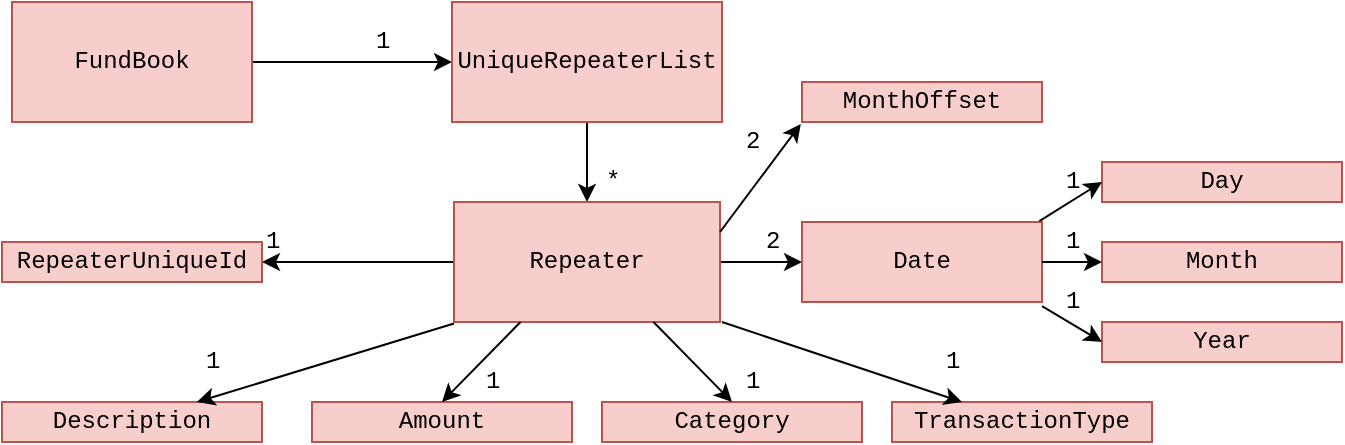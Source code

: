 <mxfile version="12.2.3" type="google" pages="1"><diagram id="569yluvsXqPD-Jvl0iXE" name="Page-1"><mxGraphModel dx="853" dy="462" grid="1" gridSize="10" guides="1" tooltips="1" connect="1" arrows="1" fold="1" page="1" pageScale="1" pageWidth="850" pageHeight="1100" math="0" shadow="0"><root><mxCell id="0"/><mxCell id="1" parent="0"/><mxCell id="Gq4aPuuVWfRwV9FmiE4b-4" style="edgeStyle=orthogonalEdgeStyle;rounded=0;orthogonalLoop=1;jettySize=auto;html=1;exitX=1;exitY=0.5;exitDx=0;exitDy=0;entryX=0;entryY=0.5;entryDx=0;entryDy=0;fontFamily=Courier New;" edge="1" parent="1" source="Gq4aPuuVWfRwV9FmiE4b-1" target="Gq4aPuuVWfRwV9FmiE4b-3"><mxGeometry relative="1" as="geometry"/></mxCell><mxCell id="Gq4aPuuVWfRwV9FmiE4b-1" value="&lt;font&gt;FundBook&lt;br&gt;&lt;/font&gt;" style="rounded=0;whiteSpace=wrap;html=1;fillColor=#f8cecc;strokeColor=#b85450;fontFamily=Courier New;" vertex="1" parent="1"><mxGeometry x="145" y="30" width="120" height="60" as="geometry"/></mxCell><mxCell id="Gq4aPuuVWfRwV9FmiE4b-2" value="1" style="text;html=1;resizable=0;points=[];autosize=1;align=left;verticalAlign=top;spacingTop=-4;fontFamily=Courier New;" vertex="1" parent="1"><mxGeometry x="325" y="40" width="20" height="20" as="geometry"/></mxCell><mxCell id="Gq4aPuuVWfRwV9FmiE4b-6" style="edgeStyle=orthogonalEdgeStyle;rounded=0;orthogonalLoop=1;jettySize=auto;html=1;exitX=0.5;exitY=1;exitDx=0;exitDy=0;entryX=0.5;entryY=0;entryDx=0;entryDy=0;fontFamily=Courier New;" edge="1" parent="1" source="Gq4aPuuVWfRwV9FmiE4b-3" target="Gq4aPuuVWfRwV9FmiE4b-5"><mxGeometry relative="1" as="geometry"/></mxCell><mxCell id="Gq4aPuuVWfRwV9FmiE4b-3" value="&lt;font&gt;UniqueRepeaterList&lt;/font&gt;" style="rounded=0;whiteSpace=wrap;html=1;fillColor=#f8cecc;strokeColor=#b85450;fontFamily=Courier New;" vertex="1" parent="1"><mxGeometry x="365" y="30" width="135" height="60" as="geometry"/></mxCell><mxCell id="Gq4aPuuVWfRwV9FmiE4b-11" style="edgeStyle=orthogonalEdgeStyle;rounded=0;orthogonalLoop=1;jettySize=auto;html=1;entryX=1;entryY=0.5;entryDx=0;entryDy=0;fontFamily=Courier New;" edge="1" parent="1" source="Gq4aPuuVWfRwV9FmiE4b-5" target="Gq4aPuuVWfRwV9FmiE4b-8"><mxGeometry relative="1" as="geometry"/></mxCell><mxCell id="Gq4aPuuVWfRwV9FmiE4b-31" style="edgeStyle=orthogonalEdgeStyle;rounded=0;orthogonalLoop=1;jettySize=auto;html=1;entryX=0;entryY=0.5;entryDx=0;entryDy=0;fontFamily=Courier New;" edge="1" parent="1" source="Gq4aPuuVWfRwV9FmiE4b-5" target="Gq4aPuuVWfRwV9FmiE4b-30"><mxGeometry relative="1" as="geometry"/></mxCell><mxCell id="Gq4aPuuVWfRwV9FmiE4b-5" value="Repeater" style="rounded=0;whiteSpace=wrap;html=1;fillColor=#f8cecc;strokeColor=#b85450;fontFamily=Courier New;" vertex="1" parent="1"><mxGeometry x="366" y="130" width="133" height="60" as="geometry"/></mxCell><mxCell id="Gq4aPuuVWfRwV9FmiE4b-7" value="*" style="text;html=1;resizable=0;points=[];autosize=1;align=left;verticalAlign=top;spacingTop=-4;fontFamily=Courier New;" vertex="1" parent="1"><mxGeometry x="440" y="110" width="20" height="20" as="geometry"/></mxCell><mxCell id="Gq4aPuuVWfRwV9FmiE4b-8" value="&lt;font&gt;RepeaterUniqueId&lt;/font&gt;" style="rounded=0;whiteSpace=wrap;html=1;fillColor=#f8cecc;strokeColor=#b85450;fontFamily=Courier New;" vertex="1" parent="1"><mxGeometry x="140" y="150" width="130" height="20" as="geometry"/></mxCell><mxCell id="Gq4aPuuVWfRwV9FmiE4b-12" value="1" style="text;html=1;resizable=0;points=[];autosize=1;align=left;verticalAlign=top;spacingTop=-4;fontFamily=Courier New;" vertex="1" parent="1"><mxGeometry x="270" y="140" width="20" height="20" as="geometry"/></mxCell><mxCell id="Gq4aPuuVWfRwV9FmiE4b-15" value="&lt;font&gt;Description&lt;/font&gt;" style="rounded=0;whiteSpace=wrap;html=1;fillColor=#f8cecc;strokeColor=#b85450;fontFamily=Courier New;" vertex="1" parent="1"><mxGeometry x="140" y="230" width="130" height="20" as="geometry"/></mxCell><mxCell id="Gq4aPuuVWfRwV9FmiE4b-16" value="&lt;font&gt;Amount&lt;/font&gt;" style="rounded=0;whiteSpace=wrap;html=1;fillColor=#f8cecc;strokeColor=#b85450;fontFamily=Courier New;" vertex="1" parent="1"><mxGeometry x="295" y="230" width="130" height="20" as="geometry"/></mxCell><mxCell id="Gq4aPuuVWfRwV9FmiE4b-17" value="&lt;font&gt;Category&lt;/font&gt;&lt;span style=&quot;color: rgba(0, 0, 0, 0); font-size: 0px; white-space: nowrap;&quot;&gt;%3CmxGraphModel%3E%3Croot%3E%3CmxCell%20id%3D%220%22%2F%3E%3CmxCell%20id%3D%221%22%20parent%3D%220%22%2F%3E%3CmxCell%20id%3D%222%22%20value%3D%22%26lt%3Bfont%20face%3D%26quot%3BCourier%20New%26quot%3B%26gt%3BRepeaterUniqueId%26lt%3B%2Ffont%26gt%3B%22%20style%3D%22rounded%3D0%3BwhiteSpace%3Dwrap%3Bhtml%3D1%3BfillColor%3D%23f8cecc%3BstrokeColor%3D%23b85450%3B%22%20vertex%3D%221%22%20parent%3D%221%22%3E%3CmxGeometry%20x%3D%22130%22%20y%3D%22150%22%20width%3D%22130%22%20height%3D%2220%22%20as%3D%22geometry%22%2F%3E%3C%2FmxCell%3E%3C%2Froot%3E%3C%2FmxGraphModel%3E&lt;/span&gt;&lt;span style=&quot;color: rgba(0, 0, 0, 0); font-size: 0px; white-space: nowrap;&quot;&gt;%3CmxGraphModel%3E%3Croot%3E%3CmxCell%20id%3D%220%22%2F%3E%3CmxCell%20id%3D%221%22%20parent%3D%220%22%2F%3E%3CmxCell%20id%3D%222%22%20value%3D%22%26lt%3Bfont%20face%3D%26quot%3BCourier%20New%26quot%3B%26gt%3BRepeaterUniqueId%26lt%3B%2Ffont%26gt%3B%22%20style%3D%22rounded%3D0%3BwhiteSpace%3Dwrap%3Bhtml%3D1%3BfillColor%3D%23f8cecc%3BstrokeColor%3D%23b85450%3B%22%20vertex%3D%221%22%20parent%3D%221%22%3E%3CmxGeometry%20x%3D%22130%22%20y%3D%22150%22%20width%3D%22130%22%20height%3D%2220%22%20as%3D%22geometry%22%2F%3E%3C%2FmxCell%3E%3C%2Froot%3E%3C%2FmxGraphModel%3E&lt;/span&gt;" style="rounded=0;whiteSpace=wrap;html=1;fillColor=#f8cecc;strokeColor=#b85450;fontFamily=Courier New;" vertex="1" parent="1"><mxGeometry x="440" y="230" width="130" height="20" as="geometry"/></mxCell><mxCell id="Gq4aPuuVWfRwV9FmiE4b-18" value="&lt;font&gt;TransactionType&lt;/font&gt;" style="rounded=0;whiteSpace=wrap;html=1;fillColor=#f8cecc;strokeColor=#b85450;fontFamily=Courier New;" vertex="1" parent="1"><mxGeometry x="585" y="230" width="130" height="20" as="geometry"/></mxCell><mxCell id="Gq4aPuuVWfRwV9FmiE4b-21" value="" style="endArrow=classic;html=1;exitX=0;exitY=1.013;exitDx=0;exitDy=0;exitPerimeter=0;entryX=0.75;entryY=0;entryDx=0;entryDy=0;fontFamily=Courier New;" edge="1" parent="1" source="Gq4aPuuVWfRwV9FmiE4b-5" target="Gq4aPuuVWfRwV9FmiE4b-15"><mxGeometry width="50" height="50" relative="1" as="geometry"><mxPoint x="20" y="320" as="sourcePoint"/><mxPoint x="220" y="220" as="targetPoint"/></mxGeometry></mxCell><mxCell id="Gq4aPuuVWfRwV9FmiE4b-22" value="" style="endArrow=classic;html=1;exitX=0.25;exitY=1;exitDx=0;exitDy=0;entryX=0.5;entryY=0;entryDx=0;entryDy=0;fontFamily=Courier New;" edge="1" parent="1" source="Gq4aPuuVWfRwV9FmiE4b-5" target="Gq4aPuuVWfRwV9FmiE4b-16"><mxGeometry width="50" height="50" relative="1" as="geometry"><mxPoint x="50" y="320" as="sourcePoint"/><mxPoint x="100" y="270" as="targetPoint"/></mxGeometry></mxCell><mxCell id="Gq4aPuuVWfRwV9FmiE4b-23" value="" style="endArrow=classic;html=1;exitX=0.75;exitY=1;exitDx=0;exitDy=0;entryX=0.5;entryY=0;entryDx=0;entryDy=0;fontFamily=Courier New;" edge="1" parent="1" source="Gq4aPuuVWfRwV9FmiE4b-5" target="Gq4aPuuVWfRwV9FmiE4b-17"><mxGeometry width="50" height="50" relative="1" as="geometry"><mxPoint x="50" y="320" as="sourcePoint"/><mxPoint x="100" y="270" as="targetPoint"/></mxGeometry></mxCell><mxCell id="Gq4aPuuVWfRwV9FmiE4b-24" value="" style="endArrow=classic;html=1;fontFamily=Courier New;" edge="1" parent="1" target="Gq4aPuuVWfRwV9FmiE4b-18"><mxGeometry width="50" height="50" relative="1" as="geometry"><mxPoint x="500" y="190" as="sourcePoint"/><mxPoint x="570" y="170" as="targetPoint"/></mxGeometry></mxCell><mxCell id="Gq4aPuuVWfRwV9FmiE4b-25" value="1" style="text;html=1;resizable=0;points=[];autosize=1;align=left;verticalAlign=top;spacingTop=-4;fontFamily=Courier New;" vertex="1" parent="1"><mxGeometry x="240" y="200" width="20" height="20" as="geometry"/></mxCell><mxCell id="Gq4aPuuVWfRwV9FmiE4b-26" value="1" style="text;html=1;resizable=0;points=[];autosize=1;align=left;verticalAlign=top;spacingTop=-4;fontFamily=Courier New;" vertex="1" parent="1"><mxGeometry x="380" y="210" width="20" height="20" as="geometry"/></mxCell><mxCell id="Gq4aPuuVWfRwV9FmiE4b-27" value="1" style="text;html=1;resizable=0;points=[];autosize=1;align=left;verticalAlign=top;spacingTop=-4;fontFamily=Courier New;" vertex="1" parent="1"><mxGeometry x="510" y="210" width="20" height="20" as="geometry"/></mxCell><mxCell id="Gq4aPuuVWfRwV9FmiE4b-28" value="1" style="text;html=1;resizable=0;points=[];autosize=1;align=left;verticalAlign=top;spacingTop=-4;fontFamily=Courier New;" vertex="1" parent="1"><mxGeometry x="610" y="200" width="20" height="20" as="geometry"/></mxCell><mxCell id="Gq4aPuuVWfRwV9FmiE4b-29" value="&lt;font&gt;MonthOffset&lt;/font&gt;" style="rounded=0;whiteSpace=wrap;html=1;fillColor=#f8cecc;strokeColor=#b85450;fontFamily=Courier New;" vertex="1" parent="1"><mxGeometry x="540" y="70" width="120" height="20" as="geometry"/></mxCell><mxCell id="Gq4aPuuVWfRwV9FmiE4b-30" value="&lt;font&gt;Date&lt;/font&gt;" style="rounded=0;whiteSpace=wrap;html=1;fillColor=#f8cecc;strokeColor=#b85450;fontFamily=Courier New;" vertex="1" parent="1"><mxGeometry x="540" y="140" width="120" height="40" as="geometry"/></mxCell><mxCell id="Gq4aPuuVWfRwV9FmiE4b-32" value="" style="endArrow=classic;html=1;exitX=1;exitY=0.25;exitDx=0;exitDy=0;entryX=-0.005;entryY=1.049;entryDx=0;entryDy=0;entryPerimeter=0;fontFamily=Courier New;" edge="1" parent="1" source="Gq4aPuuVWfRwV9FmiE4b-5" target="Gq4aPuuVWfRwV9FmiE4b-29"><mxGeometry width="50" height="50" relative="1" as="geometry"><mxPoint x="320" y="320" as="sourcePoint"/><mxPoint x="370" y="270" as="targetPoint"/></mxGeometry></mxCell><mxCell id="Gq4aPuuVWfRwV9FmiE4b-33" value="&lt;font&gt;Day&lt;/font&gt;" style="rounded=0;whiteSpace=wrap;html=1;fillColor=#f8cecc;strokeColor=#b85450;fontFamily=Courier New;" vertex="1" parent="1"><mxGeometry x="690" y="110" width="120" height="20" as="geometry"/></mxCell><mxCell id="Gq4aPuuVWfRwV9FmiE4b-34" value="&lt;font&gt;Month&lt;/font&gt;" style="rounded=0;whiteSpace=wrap;html=1;fillColor=#f8cecc;strokeColor=#b85450;fontFamily=Courier New;" vertex="1" parent="1"><mxGeometry x="690" y="150" width="120" height="20" as="geometry"/></mxCell><mxCell id="Gq4aPuuVWfRwV9FmiE4b-35" value="&lt;font&gt;Year&lt;/font&gt;" style="rounded=0;whiteSpace=wrap;html=1;fillColor=#f8cecc;strokeColor=#b85450;fontFamily=Courier New;" vertex="1" parent="1"><mxGeometry x="690" y="190" width="120" height="20" as="geometry"/></mxCell><mxCell id="Gq4aPuuVWfRwV9FmiE4b-36" value="" style="endArrow=classic;html=1;exitX=0.989;exitY=-0.012;exitDx=0;exitDy=0;exitPerimeter=0;entryX=0;entryY=0.5;entryDx=0;entryDy=0;fontFamily=Courier New;" edge="1" parent="1" source="Gq4aPuuVWfRwV9FmiE4b-30" target="Gq4aPuuVWfRwV9FmiE4b-33"><mxGeometry width="50" height="50" relative="1" as="geometry"><mxPoint x="320" y="320" as="sourcePoint"/><mxPoint x="370" y="270" as="targetPoint"/></mxGeometry></mxCell><mxCell id="Gq4aPuuVWfRwV9FmiE4b-37" value="" style="endArrow=classic;html=1;exitX=1;exitY=0.5;exitDx=0;exitDy=0;entryX=0;entryY=0.5;entryDx=0;entryDy=0;fontFamily=Courier New;" edge="1" parent="1" source="Gq4aPuuVWfRwV9FmiE4b-30" target="Gq4aPuuVWfRwV9FmiE4b-34"><mxGeometry width="50" height="50" relative="1" as="geometry"><mxPoint x="320" y="320" as="sourcePoint"/><mxPoint x="370" y="270" as="targetPoint"/></mxGeometry></mxCell><mxCell id="Gq4aPuuVWfRwV9FmiE4b-38" value="" style="endArrow=classic;html=1;exitX=1;exitY=1.051;exitDx=0;exitDy=0;exitPerimeter=0;entryX=0;entryY=0.5;entryDx=0;entryDy=0;fontFamily=Courier New;" edge="1" parent="1" source="Gq4aPuuVWfRwV9FmiE4b-30" target="Gq4aPuuVWfRwV9FmiE4b-35"><mxGeometry width="50" height="50" relative="1" as="geometry"><mxPoint x="630" y="240" as="sourcePoint"/><mxPoint x="680" y="190" as="targetPoint"/></mxGeometry></mxCell><mxCell id="Gq4aPuuVWfRwV9FmiE4b-39" value="2" style="text;html=1;resizable=0;points=[];autosize=1;align=left;verticalAlign=top;spacingTop=-4;fontFamily=Courier New;" vertex="1" parent="1"><mxGeometry x="510" y="90" width="20" height="20" as="geometry"/></mxCell><mxCell id="Gq4aPuuVWfRwV9FmiE4b-40" value="2" style="text;html=1;resizable=0;points=[];autosize=1;align=left;verticalAlign=top;spacingTop=-4;fontFamily=Courier New;" vertex="1" parent="1"><mxGeometry x="520" y="140" width="20" height="20" as="geometry"/></mxCell><mxCell id="Gq4aPuuVWfRwV9FmiE4b-41" value="1" style="text;html=1;resizable=0;points=[];autosize=1;align=left;verticalAlign=top;spacingTop=-4;fontFamily=Courier New;" vertex="1" parent="1"><mxGeometry x="670" y="110" width="20" height="20" as="geometry"/></mxCell><mxCell id="Gq4aPuuVWfRwV9FmiE4b-42" value="1" style="text;html=1;resizable=0;points=[];autosize=1;align=left;verticalAlign=top;spacingTop=-4;fontFamily=Courier New;" vertex="1" parent="1"><mxGeometry x="670" y="140" width="20" height="20" as="geometry"/></mxCell><mxCell id="Gq4aPuuVWfRwV9FmiE4b-43" value="1" style="text;html=1;resizable=0;points=[];autosize=1;align=left;verticalAlign=top;spacingTop=-4;fontFamily=Courier New;" vertex="1" parent="1"><mxGeometry x="670" y="170" width="20" height="20" as="geometry"/></mxCell></root></mxGraphModel></diagram></mxfile>